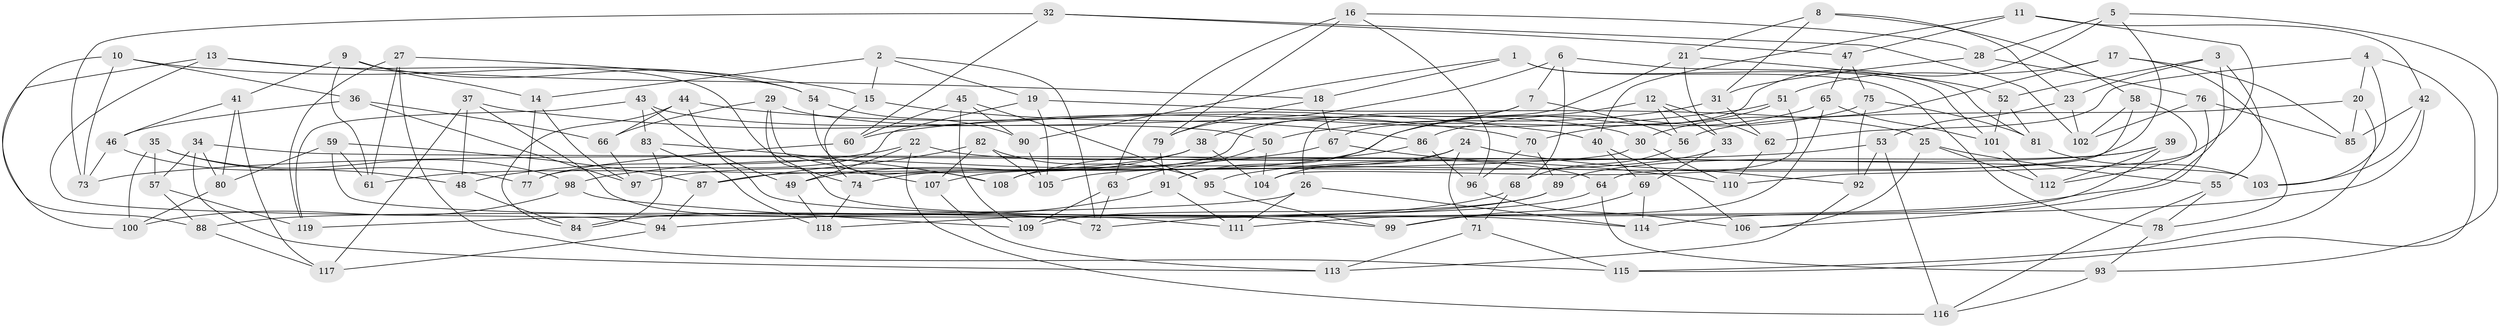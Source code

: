 // Generated by graph-tools (version 1.1) at 2025/38/03/09/25 02:38:12]
// undirected, 119 vertices, 238 edges
graph export_dot {
graph [start="1"]
  node [color=gray90,style=filled];
  1;
  2;
  3;
  4;
  5;
  6;
  7;
  8;
  9;
  10;
  11;
  12;
  13;
  14;
  15;
  16;
  17;
  18;
  19;
  20;
  21;
  22;
  23;
  24;
  25;
  26;
  27;
  28;
  29;
  30;
  31;
  32;
  33;
  34;
  35;
  36;
  37;
  38;
  39;
  40;
  41;
  42;
  43;
  44;
  45;
  46;
  47;
  48;
  49;
  50;
  51;
  52;
  53;
  54;
  55;
  56;
  57;
  58;
  59;
  60;
  61;
  62;
  63;
  64;
  65;
  66;
  67;
  68;
  69;
  70;
  71;
  72;
  73;
  74;
  75;
  76;
  77;
  78;
  79;
  80;
  81;
  82;
  83;
  84;
  85;
  86;
  87;
  88;
  89;
  90;
  91;
  92;
  93;
  94;
  95;
  96;
  97;
  98;
  99;
  100;
  101;
  102;
  103;
  104;
  105;
  106;
  107;
  108;
  109;
  110;
  111;
  112;
  113;
  114;
  115;
  116;
  117;
  118;
  119;
  1 -- 18;
  1 -- 90;
  1 -- 78;
  1 -- 101;
  2 -- 14;
  2 -- 72;
  2 -- 15;
  2 -- 19;
  3 -- 23;
  3 -- 52;
  3 -- 111;
  3 -- 55;
  4 -- 115;
  4 -- 62;
  4 -- 103;
  4 -- 20;
  5 -- 93;
  5 -- 67;
  5 -- 108;
  5 -- 28;
  6 -- 81;
  6 -- 79;
  6 -- 7;
  6 -- 68;
  7 -- 26;
  7 -- 38;
  7 -- 56;
  8 -- 21;
  8 -- 58;
  8 -- 23;
  8 -- 31;
  9 -- 14;
  9 -- 61;
  9 -- 41;
  9 -- 54;
  10 -- 88;
  10 -- 15;
  10 -- 73;
  10 -- 36;
  11 -- 40;
  11 -- 110;
  11 -- 42;
  11 -- 47;
  12 -- 33;
  12 -- 62;
  12 -- 91;
  12 -- 56;
  13 -- 100;
  13 -- 18;
  13 -- 94;
  13 -- 74;
  14 -- 77;
  14 -- 97;
  15 -- 74;
  15 -- 86;
  16 -- 28;
  16 -- 96;
  16 -- 63;
  16 -- 79;
  17 -- 85;
  17 -- 30;
  17 -- 51;
  17 -- 78;
  18 -- 79;
  18 -- 67;
  19 -- 105;
  19 -- 25;
  19 -- 77;
  20 -- 115;
  20 -- 56;
  20 -- 85;
  21 -- 33;
  21 -- 52;
  21 -- 107;
  22 -- 116;
  22 -- 49;
  22 -- 48;
  22 -- 64;
  23 -- 102;
  23 -- 53;
  24 -- 104;
  24 -- 71;
  24 -- 92;
  24 -- 74;
  25 -- 55;
  25 -- 106;
  25 -- 112;
  26 -- 114;
  26 -- 119;
  26 -- 111;
  27 -- 61;
  27 -- 115;
  27 -- 119;
  27 -- 54;
  28 -- 31;
  28 -- 76;
  29 -- 107;
  29 -- 66;
  29 -- 30;
  29 -- 114;
  30 -- 87;
  30 -- 110;
  31 -- 62;
  31 -- 50;
  32 -- 102;
  32 -- 60;
  32 -- 73;
  32 -- 47;
  33 -- 105;
  33 -- 69;
  34 -- 113;
  34 -- 80;
  34 -- 103;
  34 -- 57;
  35 -- 57;
  35 -- 100;
  35 -- 77;
  35 -- 98;
  36 -- 97;
  36 -- 46;
  36 -- 66;
  37 -- 48;
  37 -- 72;
  37 -- 117;
  37 -- 40;
  38 -- 104;
  38 -- 49;
  38 -- 61;
  39 -- 112;
  39 -- 95;
  39 -- 114;
  39 -- 89;
  40 -- 106;
  40 -- 69;
  41 -- 117;
  41 -- 80;
  41 -- 46;
  42 -- 103;
  42 -- 88;
  42 -- 85;
  43 -- 119;
  43 -- 50;
  43 -- 83;
  43 -- 49;
  44 -- 84;
  44 -- 99;
  44 -- 66;
  44 -- 70;
  45 -- 60;
  45 -- 95;
  45 -- 109;
  45 -- 90;
  46 -- 48;
  46 -- 73;
  47 -- 75;
  47 -- 65;
  48 -- 84;
  49 -- 118;
  50 -- 104;
  50 -- 63;
  51 -- 70;
  51 -- 60;
  51 -- 104;
  52 -- 81;
  52 -- 101;
  53 -- 116;
  53 -- 92;
  53 -- 73;
  54 -- 90;
  54 -- 108;
  55 -- 78;
  55 -- 116;
  56 -- 68;
  57 -- 88;
  57 -- 119;
  58 -- 102;
  58 -- 112;
  58 -- 64;
  59 -- 111;
  59 -- 80;
  59 -- 61;
  59 -- 87;
  60 -- 77;
  62 -- 110;
  63 -- 72;
  63 -- 109;
  64 -- 72;
  64 -- 93;
  65 -- 99;
  65 -- 97;
  65 -- 101;
  66 -- 97;
  67 -- 110;
  67 -- 98;
  68 -- 71;
  68 -- 84;
  69 -- 114;
  69 -- 99;
  70 -- 89;
  70 -- 96;
  71 -- 113;
  71 -- 115;
  74 -- 118;
  75 -- 86;
  75 -- 81;
  75 -- 92;
  76 -- 85;
  76 -- 102;
  76 -- 106;
  78 -- 93;
  79 -- 91;
  80 -- 100;
  81 -- 103;
  82 -- 95;
  82 -- 105;
  82 -- 107;
  82 -- 87;
  83 -- 118;
  83 -- 108;
  83 -- 84;
  86 -- 96;
  86 -- 108;
  87 -- 94;
  88 -- 117;
  89 -- 109;
  89 -- 118;
  90 -- 105;
  91 -- 94;
  91 -- 111;
  92 -- 113;
  93 -- 116;
  94 -- 117;
  95 -- 99;
  96 -- 106;
  98 -- 100;
  98 -- 109;
  101 -- 112;
  107 -- 113;
}

